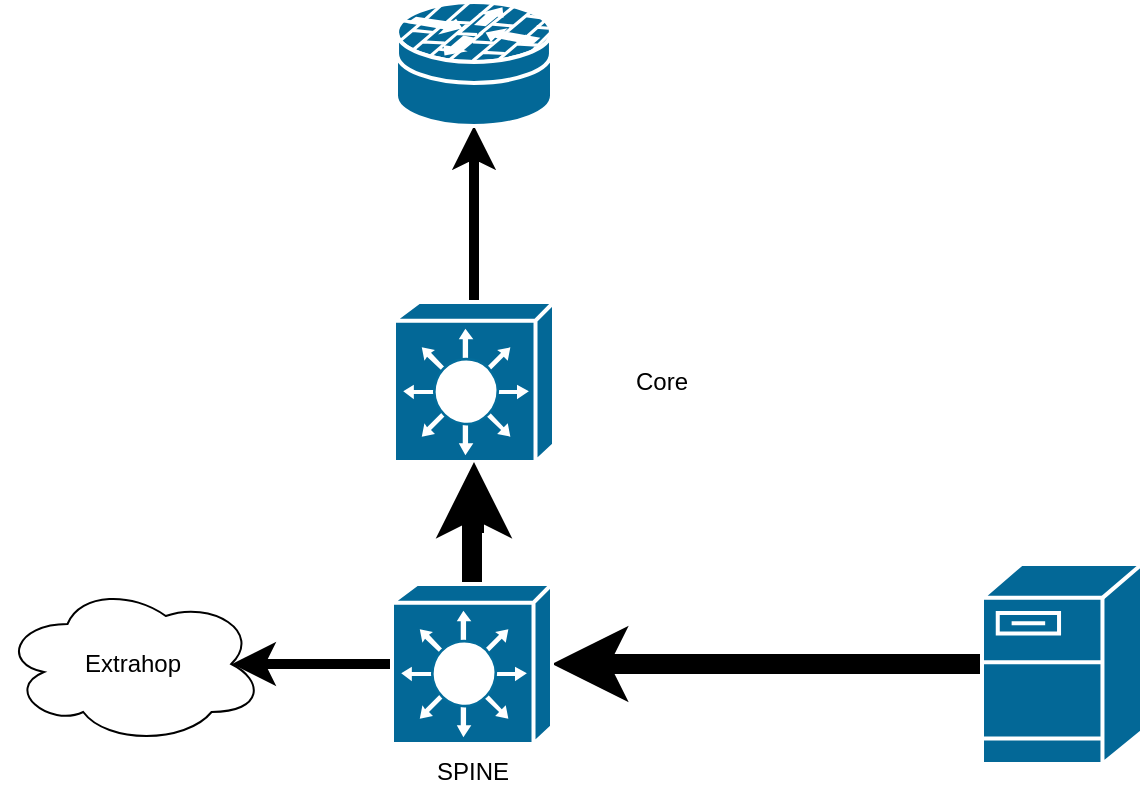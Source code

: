 <mxfile version="28.0.5">
  <diagram name="Page-1" id="VeXU3jU1dutu1024J9ar">
    <mxGraphModel dx="1412" dy="737" grid="1" gridSize="10" guides="1" tooltips="1" connect="1" arrows="1" fold="1" page="1" pageScale="1" pageWidth="850" pageHeight="1100" math="0" shadow="0">
      <root>
        <mxCell id="0" />
        <mxCell id="1" parent="0" />
        <mxCell id="VeNAugfaSecMVMktZQ29-8" value="" style="edgeStyle=orthogonalEdgeStyle;rounded=0;orthogonalLoop=1;jettySize=auto;html=1;strokeWidth=5;" edge="1" parent="1" source="VeNAugfaSecMVMktZQ29-1" target="VeNAugfaSecMVMktZQ29-2">
          <mxGeometry relative="1" as="geometry" />
        </mxCell>
        <mxCell id="VeNAugfaSecMVMktZQ29-1" value="&lt;br&gt;&lt;div&gt;&lt;br&gt;&lt;/div&gt;" style="shape=mxgraph.cisco.switches.layer_3_switch;sketch=0;html=1;pointerEvents=1;dashed=0;fillColor=#036897;strokeColor=#ffffff;strokeWidth=2;verticalLabelPosition=bottom;verticalAlign=top;align=center;outlineConnect=0;" vertex="1" parent="1">
          <mxGeometry x="386" y="280" width="80" height="80" as="geometry" />
        </mxCell>
        <mxCell id="VeNAugfaSecMVMktZQ29-2" value="" style="shape=mxgraph.cisco.security.router_firewall;sketch=0;html=1;pointerEvents=1;dashed=0;fillColor=#036897;strokeColor=#ffffff;strokeWidth=2;verticalLabelPosition=bottom;verticalAlign=top;align=center;outlineConnect=0;" vertex="1" parent="1">
          <mxGeometry x="387.0" y="130" width="78" height="62" as="geometry" />
        </mxCell>
        <mxCell id="VeNAugfaSecMVMktZQ29-6" value="" style="edgeStyle=orthogonalEdgeStyle;rounded=0;orthogonalLoop=1;jettySize=auto;html=1;entryX=1;entryY=0.5;entryDx=0;entryDy=0;entryPerimeter=0;strokeWidth=10;" edge="1" parent="1" source="VeNAugfaSecMVMktZQ29-3" target="VeNAugfaSecMVMktZQ29-4">
          <mxGeometry relative="1" as="geometry">
            <mxPoint x="618.5" y="461" as="targetPoint" />
          </mxGeometry>
        </mxCell>
        <mxCell id="VeNAugfaSecMVMktZQ29-3" value="" style="shape=mxgraph.cisco.servers.fileserver;sketch=0;html=1;pointerEvents=1;dashed=0;fillColor=#036897;strokeColor=#ffffff;strokeWidth=2;verticalLabelPosition=bottom;verticalAlign=top;align=center;outlineConnect=0;" vertex="1" parent="1">
          <mxGeometry x="680" y="411" width="80" height="100" as="geometry" />
        </mxCell>
        <mxCell id="VeNAugfaSecMVMktZQ29-7" value="" style="edgeStyle=orthogonalEdgeStyle;rounded=0;orthogonalLoop=1;jettySize=auto;html=1;strokeWidth=10;" edge="1" parent="1" source="VeNAugfaSecMVMktZQ29-4" target="VeNAugfaSecMVMktZQ29-1">
          <mxGeometry relative="1" as="geometry" />
        </mxCell>
        <mxCell id="VeNAugfaSecMVMktZQ29-10" value="" style="edgeStyle=orthogonalEdgeStyle;rounded=0;orthogonalLoop=1;jettySize=auto;html=1;strokeWidth=5;" edge="1" parent="1" source="VeNAugfaSecMVMktZQ29-4">
          <mxGeometry relative="1" as="geometry">
            <mxPoint x="305" y="461" as="targetPoint" />
          </mxGeometry>
        </mxCell>
        <mxCell id="VeNAugfaSecMVMktZQ29-4" value="SPINE" style="shape=mxgraph.cisco.switches.layer_3_switch;sketch=0;html=1;pointerEvents=1;dashed=0;fillColor=#036897;strokeColor=#ffffff;strokeWidth=2;verticalLabelPosition=bottom;verticalAlign=top;align=center;outlineConnect=0;" vertex="1" parent="1">
          <mxGeometry x="385" y="421" width="80" height="80" as="geometry" />
        </mxCell>
        <mxCell id="VeNAugfaSecMVMktZQ29-11" value="Extrahop" style="ellipse;shape=cloud;whiteSpace=wrap;html=1;" vertex="1" parent="1">
          <mxGeometry x="190" y="421" width="131" height="80" as="geometry" />
        </mxCell>
        <mxCell id="VeNAugfaSecMVMktZQ29-12" value="Core" style="text;html=1;align=center;verticalAlign=middle;whiteSpace=wrap;rounded=0;" vertex="1" parent="1">
          <mxGeometry x="490" y="305" width="60" height="30" as="geometry" />
        </mxCell>
      </root>
    </mxGraphModel>
  </diagram>
</mxfile>
